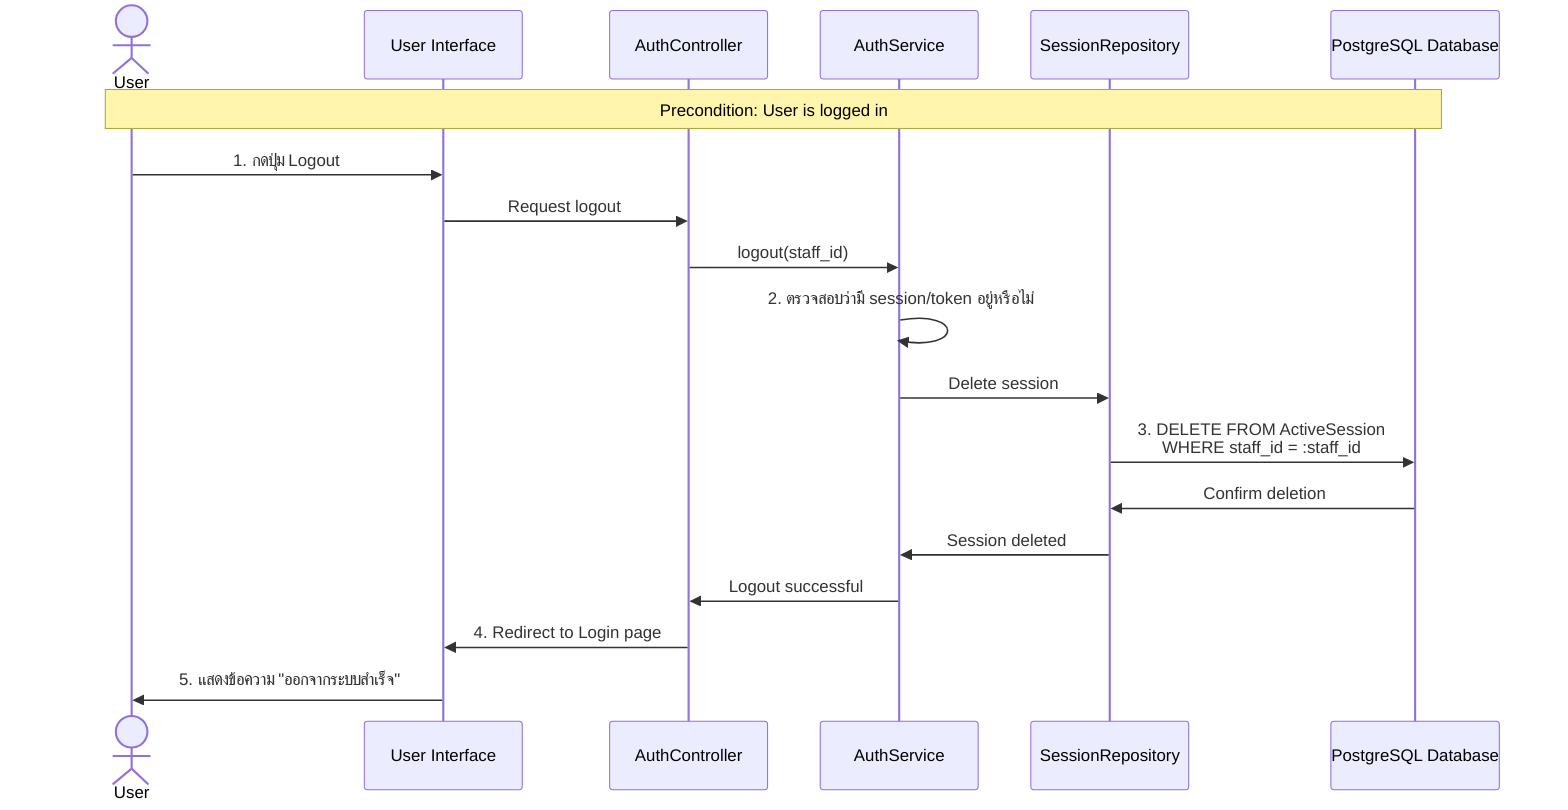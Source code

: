 sequenceDiagram
    actor User as User
    participant UI as User Interface
    participant Controller as AuthController
    participant Service as AuthService
    participant Repo as SessionRepository
    participant DB as PostgreSQL Database

    Note over User,DB: Precondition: User is logged in

    User->>UI: 1. กดปุ่ม Logout
    UI->>Controller: Request logout
    Controller->>Service: logout(staff_id)
    
    Service->>Service: 2. ตรวจสอบว่ามี session/token อยู่หรือไม่
    
    Service->>Repo: Delete session
    Repo->>DB: 3. DELETE FROM ActiveSession<br/>WHERE staff_id = :staff_id
    DB->>Repo: Confirm deletion
    Repo->>Service: Session deleted
    
    Service->>Controller: Logout successful
    Controller->>UI: 4. Redirect to Login page
    UI->>User: 5. แสดงข้อความ "ออกจากระบบสำเร็จ"